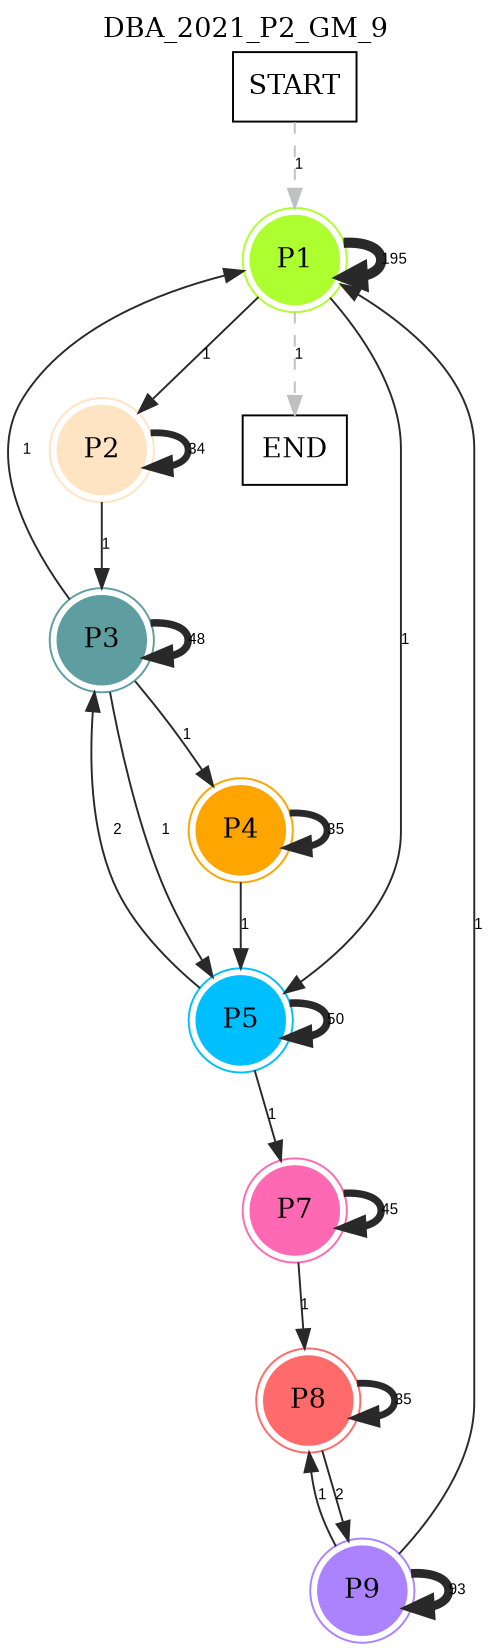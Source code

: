 digraph DBA_2021_P2_GM_9 {
	labelloc="t";
	label=DBA_2021_P2_GM_9;
	dpi = 150
	size="16,11!";
	margin = 0;
"START" [shape=box, fillcolor=white, style=filled, color=black]
"P1" [shape=circle, color=greenyellow, peripheries=2, style=filled]
"P2" [shape=circle, color=bisque, peripheries=2, style=filled]
"P3" [shape=circle, color=cadetblue, peripheries=2, style=filled]
"P5" [shape=circle, color=deepskyblue, peripheries=2, style=filled]
"P4" [shape=circle, color=orange, peripheries=2, style=filled]
"P7" [shape=circle, color=hotpink, peripheries=2, style=filled]
"P8" [shape=circle, color=indianred1, peripheries=2, style=filled]
"P9" [shape=circle, color=mediumpurple1, peripheries=2, style=filled]
"END" [shape=box, fillcolor=white, style=filled, color=black]
"START" -> "P1" [ style = dashed color=grey label ="1" labelfloat=false fontname="Arial" fontsize=8]

"P1" -> "P1" [ color=grey16 penwidth = "5.27299955856375"label ="195" labelfloat=false fontname="Arial" fontsize=8]

"P1" -> "P2" [ color=grey16 penwidth = "1"label ="1" labelfloat=false fontname="Arial" fontsize=8]

"P1" -> "P5" [ color=grey16 penwidth = "1"label ="1" labelfloat=false fontname="Arial" fontsize=8]

"P1" -> "END" [ style = dashed color=grey label ="1" labelfloat=false fontname="Arial" fontsize=8]

"P2" -> "P2" [ color=grey16 penwidth = "3.52636052461616"label ="34" labelfloat=false fontname="Arial" fontsize=8]

"P2" -> "P3" [ color=grey16 penwidth = "1"label ="1" labelfloat=false fontname="Arial" fontsize=8]

"P3" -> "P1" [ color=grey16 penwidth = "1"label ="1" labelfloat=false fontname="Arial" fontsize=8]

"P3" -> "P3" [ color=grey16 penwidth = "3.87120101090789"label ="48" labelfloat=false fontname="Arial" fontsize=8]

"P3" -> "P5" [ color=grey16 penwidth = "1"label ="1" labelfloat=false fontname="Arial" fontsize=8]

"P3" -> "P4" [ color=grey16 penwidth = "1"label ="1" labelfloat=false fontname="Arial" fontsize=8]

"P5" -> "P3" [ color=grey16 penwidth = "1"label ="2" labelfloat=false fontname="Arial" fontsize=8]

"P5" -> "P5" [ color=grey16 penwidth = "3.91202300542815"label ="50" labelfloat=false fontname="Arial" fontsize=8]

"P5" -> "P7" [ color=grey16 penwidth = "1"label ="1" labelfloat=false fontname="Arial" fontsize=8]

"P4" -> "P5" [ color=grey16 penwidth = "1"label ="1" labelfloat=false fontname="Arial" fontsize=8]

"P4" -> "P4" [ color=grey16 penwidth = "3.55534806148941"label ="35" labelfloat=false fontname="Arial" fontsize=8]

"P7" -> "P7" [ color=grey16 penwidth = "3.80666248977032"label ="45" labelfloat=false fontname="Arial" fontsize=8]

"P7" -> "P8" [ color=grey16 penwidth = "1"label ="1" labelfloat=false fontname="Arial" fontsize=8]

"P8" -> "P8" [ color=grey16 penwidth = "3.55534806148941"label ="35" labelfloat=false fontname="Arial" fontsize=8]

"P8" -> "P9" [ color=grey16 penwidth = "1"label ="2" labelfloat=false fontname="Arial" fontsize=8]

"P9" -> "P1" [ color=grey16 penwidth = "1"label ="1" labelfloat=false fontname="Arial" fontsize=8]

"P9" -> "P8" [ color=grey16 penwidth = "1"label ="1" labelfloat=false fontname="Arial" fontsize=8]

"P9" -> "P9" [ color=grey16 penwidth = "4.53259949315326"label ="93" labelfloat=false fontname="Arial" fontsize=8]

}

